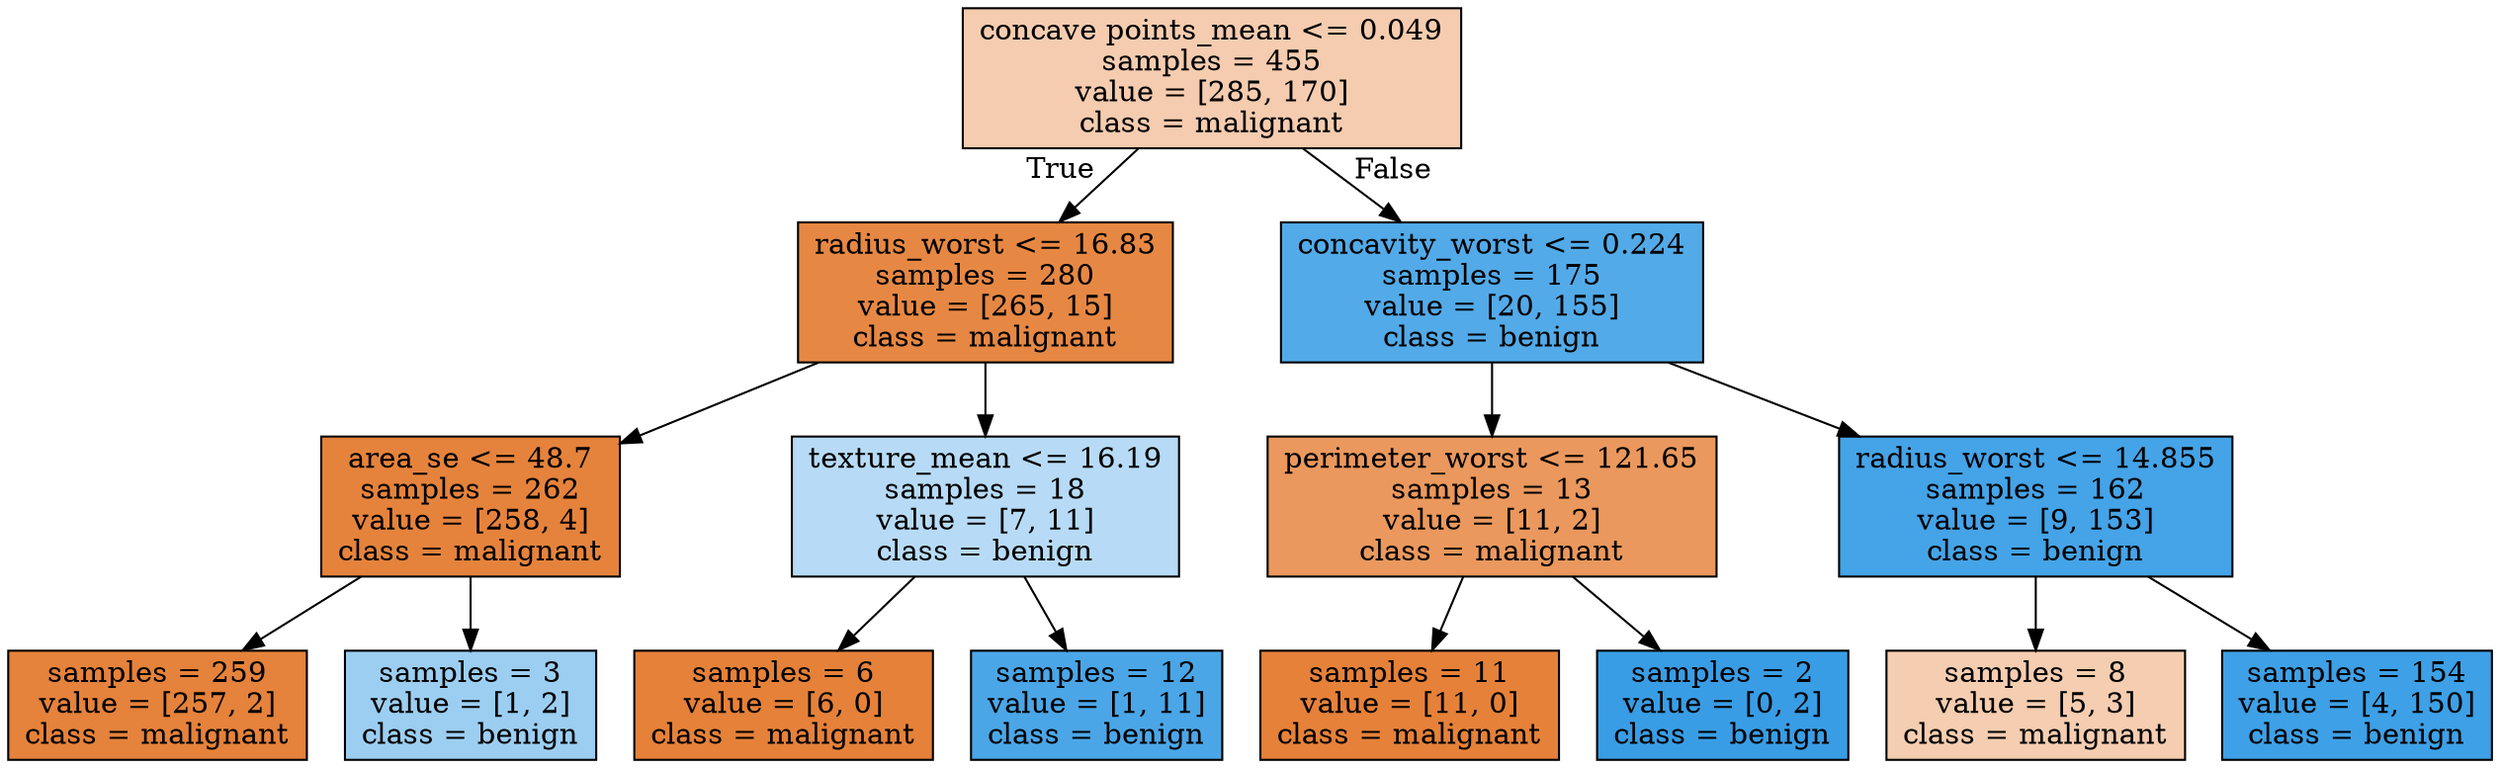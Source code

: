 digraph Tree {
node [shape=box, style="filled", color="black"] ;
0 [label="concave points_mean <= 0.049\nsamples = 455\nvalue = [285, 170]\nclass = malignant", fillcolor="#f5ccaf"] ;
1 [label="radius_worst <= 16.83\nsamples = 280\nvalue = [265, 15]\nclass = malignant", fillcolor="#e68844"] ;
0 -> 1 [labeldistance=2.5, labelangle=45, headlabel="True"] ;
2 [label="area_se <= 48.7\nsamples = 262\nvalue = [258, 4]\nclass = malignant", fillcolor="#e5833c"] ;
1 -> 2 ;
3 [label="samples = 259\nvalue = [257, 2]\nclass = malignant", fillcolor="#e5823b"] ;
2 -> 3 ;
4 [label="samples = 3\nvalue = [1, 2]\nclass = benign", fillcolor="#9ccef2"] ;
2 -> 4 ;
5 [label="texture_mean <= 16.19\nsamples = 18\nvalue = [7, 11]\nclass = benign", fillcolor="#b7dbf6"] ;
1 -> 5 ;
6 [label="samples = 6\nvalue = [6, 0]\nclass = malignant", fillcolor="#e58139"] ;
5 -> 6 ;
7 [label="samples = 12\nvalue = [1, 11]\nclass = benign", fillcolor="#4ba6e7"] ;
5 -> 7 ;
8 [label="concavity_worst <= 0.224\nsamples = 175\nvalue = [20, 155]\nclass = benign", fillcolor="#53aae8"] ;
0 -> 8 [labeldistance=2.5, labelangle=-45, headlabel="False"] ;
9 [label="perimeter_worst <= 121.65\nsamples = 13\nvalue = [11, 2]\nclass = malignant", fillcolor="#ea985d"] ;
8 -> 9 ;
10 [label="samples = 11\nvalue = [11, 0]\nclass = malignant", fillcolor="#e58139"] ;
9 -> 10 ;
11 [label="samples = 2\nvalue = [0, 2]\nclass = benign", fillcolor="#399de5"] ;
9 -> 11 ;
12 [label="radius_worst <= 14.855\nsamples = 162\nvalue = [9, 153]\nclass = benign", fillcolor="#45a3e7"] ;
8 -> 12 ;
13 [label="samples = 8\nvalue = [5, 3]\nclass = malignant", fillcolor="#f5cdb0"] ;
12 -> 13 ;
14 [label="samples = 154\nvalue = [4, 150]\nclass = benign", fillcolor="#3ea0e6"] ;
12 -> 14 ;
}